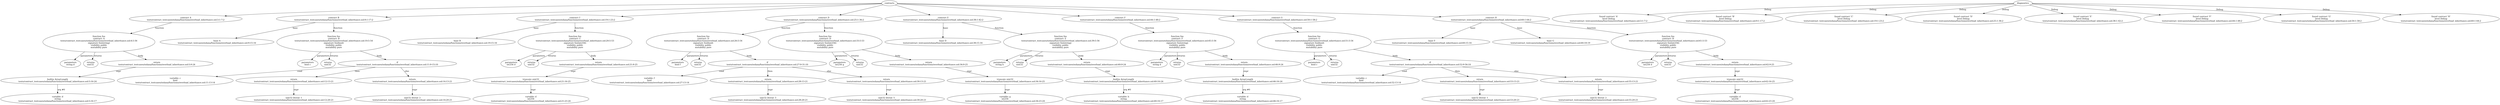 strict digraph "tests/contract_testcases/solana/functions/overload_inheritance.sol" {
	contract [label="contract A\ntests/contract_testcases/solana/functions/overload_inheritance.sol:3:1-7:2"]
	foo [label="function foo\ncontract: A\ntests/contract_testcases/solana/functions/overload_inheritance.sol:4:5-56\nsignature foo(string)\nvisibility public\nmutability pure"]
	parameters [label="parameters\nstring d"]
	returns [label="returns\nuint32 "]
	return [label="return\ntests/contract_testcases/solana/functions/overload_inheritance.sol:5:9-24"]
	builtins [label="builtin ArrayLength\ntests/contract_testcases/solana/functions/overload_inheritance.sol:5:16-24"]
	variable [label="variable: d\nstring\ntests/contract_testcases/solana/functions/overload_inheritance.sol:5:16-17"]
	contract_8 [label="contract B\ntests/contract_testcases/solana/functions/overload_inheritance.sol:9:1-17:2"]
	base [label="base A\ntests/contract_testcases/solana/functions/overload_inheritance.sol:9:15-16"]
	foo_10 [label="function foo\ncontract: B\ntests/contract_testcases/solana/functions/overload_inheritance.sol:10:5-54\nsignature foo(bool)\nvisibility public\nmutability pure"]
	parameters_11 [label="parameters\nbool c"]
	returns_12 [label="returns\nuint32 "]
	if [label="if\ntests/contract_testcases/solana/functions/overload_inheritance.sol:11:9-15:10"]
	variable_14 [label="variable: c\nbool\ntests/contract_testcases/solana/functions/overload_inheritance.sol:11:13-14"]
	return_15 [label="return\ntests/contract_testcases/solana/functions/overload_inheritance.sol:12:13-21"]
	number_literal [label="uint32 literal: 1\ntests/contract_testcases/solana/functions/overload_inheritance.sol:12:20-21"]
	return_17 [label="return\ntests/contract_testcases/solana/functions/overload_inheritance.sol:14:13-21"]
	number_literal_18 [label="uint32 literal: 2\ntests/contract_testcases/solana/functions/overload_inheritance.sol:14:20-21"]
	contract_19 [label="contract C\ntests/contract_testcases/solana/functions/overload_inheritance.sol:19:1-23:2"]
	base_20 [label="base B\ntests/contract_testcases/solana/functions/overload_inheritance.sol:19:15-16"]
	foo_21 [label="function foo\ncontract: C\ntests/contract_testcases/solana/functions/overload_inheritance.sol:20:5-53\nsignature foo(int256)\nvisibility public\nmutability pure"]
	parameters_22 [label="parameters\nint256 d"]
	returns_23 [label="returns\nuint32 "]
	return_24 [label="return\ntests/contract_testcases/solana/functions/overload_inheritance.sol:21:9-25"]
	trunc [label="truncate uint32\ntests/contract_testcases/solana/functions/overload_inheritance.sol:21:16-25"]
	variable_26 [label="variable: d\nint256\ntests/contract_testcases/solana/functions/overload_inheritance.sol:21:23-24"]
	contract_27 [label="contract D\ntests/contract_testcases/solana/functions/overload_inheritance.sol:25:1-36:2"]
	foo_28 [label="function foo\ncontract: D\ntests/contract_testcases/solana/functions/overload_inheritance.sol:26:5-54\nsignature foo(bool)\nvisibility public\nmutability pure"]
	parameters_29 [label="parameters\nbool f"]
	returns_30 [label="returns\nuint32 "]
	if_31 [label="if\ntests/contract_testcases/solana/functions/overload_inheritance.sol:27:9-31:10"]
	variable_32 [label="variable: f\nbool\ntests/contract_testcases/solana/functions/overload_inheritance.sol:27:13-14"]
	return_33 [label="return\ntests/contract_testcases/solana/functions/overload_inheritance.sol:28:13-21"]
	number_literal_34 [label="uint32 literal: 3\ntests/contract_testcases/solana/functions/overload_inheritance.sol:28:20-21"]
	return_35 [label="return\ntests/contract_testcases/solana/functions/overload_inheritance.sol:30:13-21"]
	number_literal_36 [label="uint32 literal: 5\ntests/contract_testcases/solana/functions/overload_inheritance.sol:30:20-21"]
	foo_37 [label="function foo\ncontract: D\ntests/contract_testcases/solana/functions/overload_inheritance.sol:33:5-53\nsignature foo(int256)\nvisibility public\nmutability pure"]
	parameters_38 [label="parameters\nint256 g"]
	returns_39 [label="returns\nuint32 "]
	return_40 [label="return\ntests/contract_testcases/solana/functions/overload_inheritance.sol:34:9-25"]
	trunc_41 [label="truncate uint32\ntests/contract_testcases/solana/functions/overload_inheritance.sol:34:16-25"]
	variable_42 [label="variable: g\nint256\ntests/contract_testcases/solana/functions/overload_inheritance.sol:34:23-24"]
	contract_43 [label="contract E\ntests/contract_testcases/solana/functions/overload_inheritance.sol:38:1-42:2"]
	base_44 [label="base D\ntests/contract_testcases/solana/functions/overload_inheritance.sol:38:15-16"]
	foo_45 [label="function foo\ncontract: E\ntests/contract_testcases/solana/functions/overload_inheritance.sol:39:5-56\nsignature foo(string)\nvisibility public\nmutability pure"]
	parameters_46 [label="parameters\nstring h"]
	returns_47 [label="returns\nuint32 "]
	return_48 [label="return\ntests/contract_testcases/solana/functions/overload_inheritance.sol:40:9-24"]
	builtins_49 [label="builtin ArrayLength\ntests/contract_testcases/solana/functions/overload_inheritance.sol:40:16-24"]
	variable_50 [label="variable: h\nstring\ntests/contract_testcases/solana/functions/overload_inheritance.sol:40:16-17"]
	contract_51 [label="contract F\ntests/contract_testcases/solana/functions/overload_inheritance.sol:44:1-48:2"]
	foo_52 [label="function foo\ncontract: F\ntests/contract_testcases/solana/functions/overload_inheritance.sol:45:5-56\nsignature foo(string)\nvisibility public\nmutability pure"]
	parameters_53 [label="parameters\nstring d"]
	returns_54 [label="returns\nuint32 "]
	return_55 [label="return\ntests/contract_testcases/solana/functions/overload_inheritance.sol:46:9-24"]
	builtins_56 [label="builtin ArrayLength\ntests/contract_testcases/solana/functions/overload_inheritance.sol:46:16-24"]
	variable_57 [label="variable: d\nstring\ntests/contract_testcases/solana/functions/overload_inheritance.sol:46:16-17"]
	contract_58 [label="contract G\ntests/contract_testcases/solana/functions/overload_inheritance.sol:50:1-58:2"]
	foo_59 [label="function foo\ncontract: G\ntests/contract_testcases/solana/functions/overload_inheritance.sol:51:5-54\nsignature foo(bool)\nvisibility public\nmutability pure"]
	parameters_60 [label="parameters\nbool c"]
	returns_61 [label="returns\nuint32 "]
	if_62 [label="if\ntests/contract_testcases/solana/functions/overload_inheritance.sol:52:9-56:10"]
	variable_63 [label="variable: c\nbool\ntests/contract_testcases/solana/functions/overload_inheritance.sol:52:13-14"]
	return_64 [label="return\ntests/contract_testcases/solana/functions/overload_inheritance.sol:53:13-21"]
	number_literal_65 [label="uint32 literal: 1\ntests/contract_testcases/solana/functions/overload_inheritance.sol:53:20-21"]
	return_66 [label="return\ntests/contract_testcases/solana/functions/overload_inheritance.sol:55:13-21"]
	number_literal_67 [label="uint32 literal: 2\ntests/contract_testcases/solana/functions/overload_inheritance.sol:55:20-21"]
	contract_68 [label="contract H\ntests/contract_testcases/solana/functions/overload_inheritance.sol:60:1-64:2"]
	base_69 [label="base F\ntests/contract_testcases/solana/functions/overload_inheritance.sol:60:15-16"]
	base_70 [label="base G\ntests/contract_testcases/solana/functions/overload_inheritance.sol:60:18-19"]
	foo_71 [label="function foo\ncontract: H\ntests/contract_testcases/solana/functions/overload_inheritance.sol:61:5-53\nsignature foo(int256)\nvisibility public\nmutability pure"]
	parameters_72 [label="parameters\nint256 d"]
	returns_73 [label="returns\nuint32 "]
	return_74 [label="return\ntests/contract_testcases/solana/functions/overload_inheritance.sol:62:9-25"]
	trunc_75 [label="truncate uint32\ntests/contract_testcases/solana/functions/overload_inheritance.sol:62:16-25"]
	variable_76 [label="variable: d\nint256\ntests/contract_testcases/solana/functions/overload_inheritance.sol:62:23-24"]
	diagnostic [label="found contract 'A'\nlevel Debug\ntests/contract_testcases/solana/functions/overload_inheritance.sol:3:1-7:2"]
	diagnostic_79 [label="found contract 'B'\nlevel Debug\ntests/contract_testcases/solana/functions/overload_inheritance.sol:9:1-17:2"]
	diagnostic_80 [label="found contract 'C'\nlevel Debug\ntests/contract_testcases/solana/functions/overload_inheritance.sol:19:1-23:2"]
	diagnostic_81 [label="found contract 'D'\nlevel Debug\ntests/contract_testcases/solana/functions/overload_inheritance.sol:25:1-36:2"]
	diagnostic_82 [label="found contract 'E'\nlevel Debug\ntests/contract_testcases/solana/functions/overload_inheritance.sol:38:1-42:2"]
	diagnostic_83 [label="found contract 'F'\nlevel Debug\ntests/contract_testcases/solana/functions/overload_inheritance.sol:44:1-48:2"]
	diagnostic_84 [label="found contract 'G'\nlevel Debug\ntests/contract_testcases/solana/functions/overload_inheritance.sol:50:1-58:2"]
	diagnostic_85 [label="found contract 'H'\nlevel Debug\ntests/contract_testcases/solana/functions/overload_inheritance.sol:60:1-64:2"]
	contracts -> contract
	contract -> foo [label="function"]
	foo -> parameters [label="parameters"]
	foo -> returns [label="returns"]
	foo -> return [label="body"]
	return -> builtins [label="expr"]
	builtins -> variable [label="arg #0"]
	contracts -> contract_8
	contract_8 -> base [label="base"]
	contract_8 -> foo_10 [label="function"]
	foo_10 -> parameters_11 [label="parameters"]
	foo_10 -> returns_12 [label="returns"]
	foo_10 -> if [label="body"]
	if -> variable_14 [label="cond"]
	if -> return_15 [label="then"]
	return_15 -> number_literal [label="expr"]
	if -> return_17 [label="else"]
	return_17 -> number_literal_18 [label="expr"]
	contracts -> contract_19
	contract_19 -> base_20 [label="base"]
	contract_19 -> foo_21 [label="function"]
	foo_21 -> parameters_22 [label="parameters"]
	foo_21 -> returns_23 [label="returns"]
	foo_21 -> return_24 [label="body"]
	return_24 -> trunc [label="expr"]
	trunc -> variable_26 [label="expr"]
	contracts -> contract_27
	contract_27 -> foo_28 [label="function"]
	foo_28 -> parameters_29 [label="parameters"]
	foo_28 -> returns_30 [label="returns"]
	foo_28 -> if_31 [label="body"]
	if_31 -> variable_32 [label="cond"]
	if_31 -> return_33 [label="then"]
	return_33 -> number_literal_34 [label="expr"]
	if_31 -> return_35 [label="else"]
	return_35 -> number_literal_36 [label="expr"]
	contract_27 -> foo_37 [label="function"]
	foo_37 -> parameters_38 [label="parameters"]
	foo_37 -> returns_39 [label="returns"]
	foo_37 -> return_40 [label="body"]
	return_40 -> trunc_41 [label="expr"]
	trunc_41 -> variable_42 [label="expr"]
	contracts -> contract_43
	contract_43 -> base_44 [label="base"]
	contract_43 -> foo_45 [label="function"]
	foo_45 -> parameters_46 [label="parameters"]
	foo_45 -> returns_47 [label="returns"]
	foo_45 -> return_48 [label="body"]
	return_48 -> builtins_49 [label="expr"]
	builtins_49 -> variable_50 [label="arg #0"]
	contracts -> contract_51
	contract_51 -> foo_52 [label="function"]
	foo_52 -> parameters_53 [label="parameters"]
	foo_52 -> returns_54 [label="returns"]
	foo_52 -> return_55 [label="body"]
	return_55 -> builtins_56 [label="expr"]
	builtins_56 -> variable_57 [label="arg #0"]
	contracts -> contract_58
	contract_58 -> foo_59 [label="function"]
	foo_59 -> parameters_60 [label="parameters"]
	foo_59 -> returns_61 [label="returns"]
	foo_59 -> if_62 [label="body"]
	if_62 -> variable_63 [label="cond"]
	if_62 -> return_64 [label="then"]
	return_64 -> number_literal_65 [label="expr"]
	if_62 -> return_66 [label="else"]
	return_66 -> number_literal_67 [label="expr"]
	contracts -> contract_68
	contract_68 -> base_69 [label="base"]
	contract_68 -> base_70 [label="base"]
	contract_68 -> foo_71 [label="function"]
	foo_71 -> parameters_72 [label="parameters"]
	foo_71 -> returns_73 [label="returns"]
	foo_71 -> return_74 [label="body"]
	return_74 -> trunc_75 [label="expr"]
	trunc_75 -> variable_76 [label="expr"]
	diagnostics -> diagnostic [label="Debug"]
	diagnostics -> diagnostic_79 [label="Debug"]
	diagnostics -> diagnostic_80 [label="Debug"]
	diagnostics -> diagnostic_81 [label="Debug"]
	diagnostics -> diagnostic_82 [label="Debug"]
	diagnostics -> diagnostic_83 [label="Debug"]
	diagnostics -> diagnostic_84 [label="Debug"]
	diagnostics -> diagnostic_85 [label="Debug"]
}
